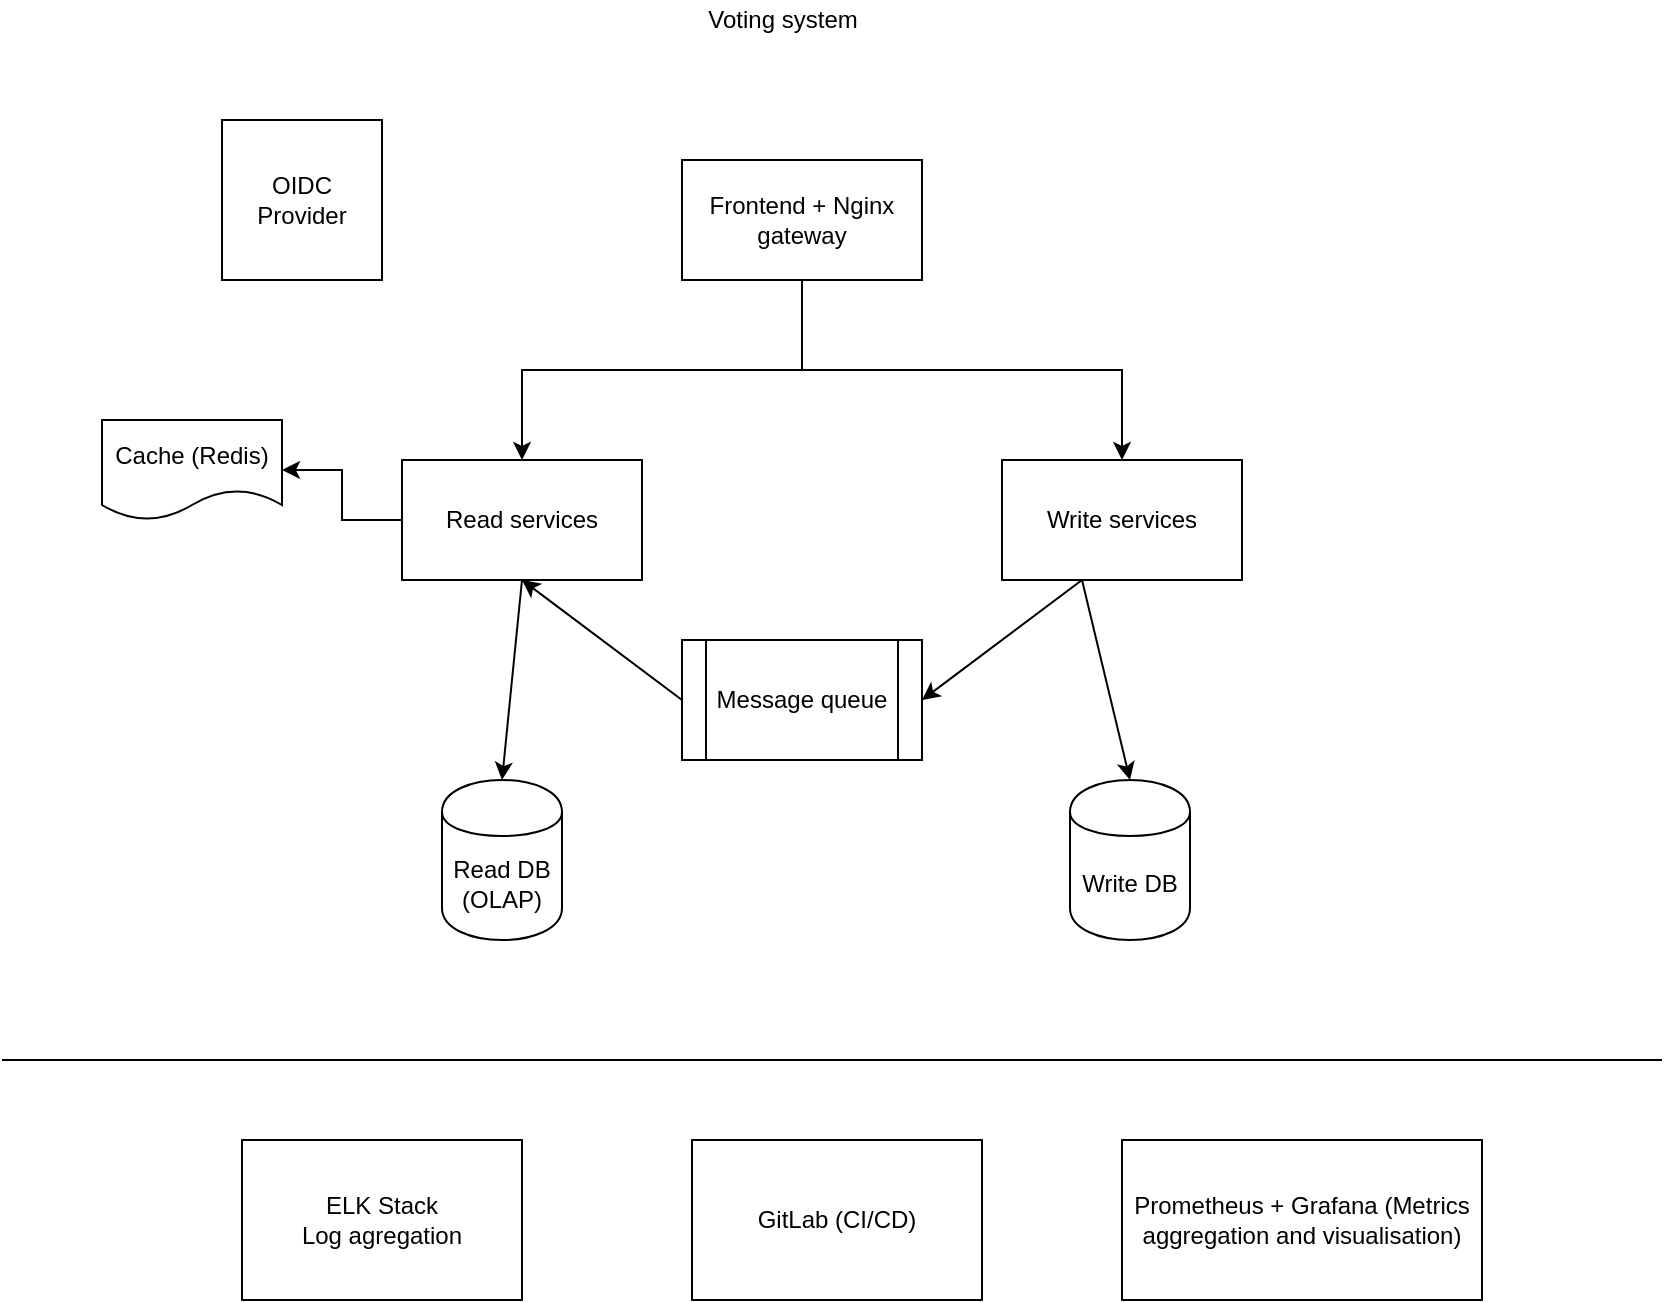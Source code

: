<mxfile version="13.0.9" type="github">
  <diagram id="VlpD_25U13q7q78wCvk9" name="Page-1">
    <mxGraphModel dx="2800" dy="1091" grid="1" gridSize="10" guides="1" tooltips="1" connect="1" arrows="1" fold="1" page="1" pageScale="1" pageWidth="827" pageHeight="1169" math="0" shadow="0">
      <root>
        <mxCell id="0" />
        <mxCell id="1" parent="0" />
        <mxCell id="LOavYstI44WjWDfzI2Ox-1" value="Write services" style="rounded=0;whiteSpace=wrap;html=1;" parent="1" vertex="1">
          <mxGeometry x="490" y="540" width="120" height="60" as="geometry" />
        </mxCell>
        <mxCell id="LOavYstI44WjWDfzI2Ox-2" value="Write DB" style="shape=cylinder;whiteSpace=wrap;html=1;boundedLbl=1;backgroundOutline=1;" parent="1" vertex="1">
          <mxGeometry x="524" y="700" width="60" height="80" as="geometry" />
        </mxCell>
        <mxCell id="LOavYstI44WjWDfzI2Ox-3" value="" style="endArrow=classic;html=1;entryX=1;entryY=0.5;entryDx=0;entryDy=0;" parent="1" target="LOavYstI44WjWDfzI2Ox-7" edge="1">
          <mxGeometry width="50" height="50" relative="1" as="geometry">
            <mxPoint x="530" y="600" as="sourcePoint" />
            <mxPoint x="440" y="630" as="targetPoint" />
          </mxGeometry>
        </mxCell>
        <mxCell id="LOavYstI44WjWDfzI2Ox-4" value="" style="endArrow=classic;html=1;entryX=0.5;entryY=0;entryDx=0;entryDy=0;" parent="1" target="LOavYstI44WjWDfzI2Ox-2" edge="1">
          <mxGeometry width="50" height="50" relative="1" as="geometry">
            <mxPoint x="530" y="600" as="sourcePoint" />
            <mxPoint x="580" y="560" as="targetPoint" />
          </mxGeometry>
        </mxCell>
        <mxCell id="LOavYstI44WjWDfzI2Ox-21" style="edgeStyle=orthogonalEdgeStyle;rounded=0;orthogonalLoop=1;jettySize=auto;html=1;exitX=0;exitY=0.5;exitDx=0;exitDy=0;entryX=1;entryY=0.5;entryDx=0;entryDy=0;" parent="1" source="LOavYstI44WjWDfzI2Ox-5" target="LOavYstI44WjWDfzI2Ox-20" edge="1">
          <mxGeometry relative="1" as="geometry" />
        </mxCell>
        <mxCell id="LOavYstI44WjWDfzI2Ox-5" value="Read services" style="rounded=0;whiteSpace=wrap;html=1;" parent="1" vertex="1">
          <mxGeometry x="190" y="540" width="120" height="60" as="geometry" />
        </mxCell>
        <mxCell id="LOavYstI44WjWDfzI2Ox-6" value="Read DB (OLAP)" style="shape=cylinder;whiteSpace=wrap;html=1;boundedLbl=1;backgroundOutline=1;" parent="1" vertex="1">
          <mxGeometry x="210" y="700" width="60" height="80" as="geometry" />
        </mxCell>
        <mxCell id="LOavYstI44WjWDfzI2Ox-7" value="Message queue" style="shape=process;whiteSpace=wrap;html=1;backgroundOutline=1;" parent="1" vertex="1">
          <mxGeometry x="330" y="630" width="120" height="60" as="geometry" />
        </mxCell>
        <mxCell id="LOavYstI44WjWDfzI2Ox-11" value="" style="endArrow=classic;html=1;exitX=0;exitY=0.5;exitDx=0;exitDy=0;entryX=0.5;entryY=1;entryDx=0;entryDy=0;" parent="1" source="LOavYstI44WjWDfzI2Ox-7" target="LOavYstI44WjWDfzI2Ox-5" edge="1">
          <mxGeometry width="50" height="50" relative="1" as="geometry">
            <mxPoint x="530" y="600" as="sourcePoint" />
            <mxPoint x="580" y="550" as="targetPoint" />
          </mxGeometry>
        </mxCell>
        <mxCell id="LOavYstI44WjWDfzI2Ox-15" value="" style="endArrow=classic;html=1;entryX=0.5;entryY=0;entryDx=0;entryDy=0;exitX=0.5;exitY=1;exitDx=0;exitDy=0;" parent="1" source="LOavYstI44WjWDfzI2Ox-5" target="LOavYstI44WjWDfzI2Ox-6" edge="1">
          <mxGeometry width="50" height="50" relative="1" as="geometry">
            <mxPoint x="210" y="660" as="sourcePoint" />
            <mxPoint x="260" y="610" as="targetPoint" />
          </mxGeometry>
        </mxCell>
        <mxCell id="LOavYstI44WjWDfzI2Ox-17" style="edgeStyle=orthogonalEdgeStyle;rounded=0;orthogonalLoop=1;jettySize=auto;html=1;exitX=0.5;exitY=1;exitDx=0;exitDy=0;entryX=0.5;entryY=0;entryDx=0;entryDy=0;" parent="1" source="LOavYstI44WjWDfzI2Ox-16" target="LOavYstI44WjWDfzI2Ox-1" edge="1">
          <mxGeometry relative="1" as="geometry" />
        </mxCell>
        <mxCell id="LOavYstI44WjWDfzI2Ox-18" style="edgeStyle=orthogonalEdgeStyle;rounded=0;orthogonalLoop=1;jettySize=auto;html=1;exitX=0.5;exitY=1;exitDx=0;exitDy=0;entryX=0.5;entryY=0;entryDx=0;entryDy=0;" parent="1" source="LOavYstI44WjWDfzI2Ox-16" target="LOavYstI44WjWDfzI2Ox-5" edge="1">
          <mxGeometry relative="1" as="geometry" />
        </mxCell>
        <mxCell id="LOavYstI44WjWDfzI2Ox-16" value="Frontend + Nginx gateway" style="rounded=0;whiteSpace=wrap;html=1;" parent="1" vertex="1">
          <mxGeometry x="330" y="390" width="120" height="60" as="geometry" />
        </mxCell>
        <mxCell id="LOavYstI44WjWDfzI2Ox-19" value="OIDC Provider" style="whiteSpace=wrap;html=1;aspect=fixed;" parent="1" vertex="1">
          <mxGeometry x="100" y="370" width="80" height="80" as="geometry" />
        </mxCell>
        <mxCell id="LOavYstI44WjWDfzI2Ox-20" value="Cache (Redis)" style="shape=document;whiteSpace=wrap;html=1;boundedLbl=1;" parent="1" vertex="1">
          <mxGeometry x="40" y="520" width="90" height="50" as="geometry" />
        </mxCell>
        <mxCell id="LOavYstI44WjWDfzI2Ox-23" value="Voting system" style="text;html=1;align=center;verticalAlign=middle;resizable=0;points=[];autosize=1;" parent="1" vertex="1">
          <mxGeometry x="335" y="310" width="90" height="20" as="geometry" />
        </mxCell>
        <mxCell id="TCs1OWJkmc1U1B6i_L3Y-1" value="" style="endArrow=none;html=1;" edge="1" parent="1">
          <mxGeometry width="50" height="50" relative="1" as="geometry">
            <mxPoint x="-10" y="840" as="sourcePoint" />
            <mxPoint x="820" y="840" as="targetPoint" />
          </mxGeometry>
        </mxCell>
        <mxCell id="TCs1OWJkmc1U1B6i_L3Y-2" value="ELK Stack&lt;br&gt;Log agregation" style="rounded=0;whiteSpace=wrap;html=1;" vertex="1" parent="1">
          <mxGeometry x="110" y="880" width="140" height="80" as="geometry" />
        </mxCell>
        <mxCell id="TCs1OWJkmc1U1B6i_L3Y-3" value="GitLab (CI/CD)" style="rounded=0;whiteSpace=wrap;html=1;" vertex="1" parent="1">
          <mxGeometry x="335" y="880" width="145" height="80" as="geometry" />
        </mxCell>
        <mxCell id="TCs1OWJkmc1U1B6i_L3Y-5" value="Prometheus + Grafana (Metrics aggregation and visualisation)" style="rounded=0;whiteSpace=wrap;html=1;" vertex="1" parent="1">
          <mxGeometry x="550" y="880" width="180" height="80" as="geometry" />
        </mxCell>
      </root>
    </mxGraphModel>
  </diagram>
</mxfile>
